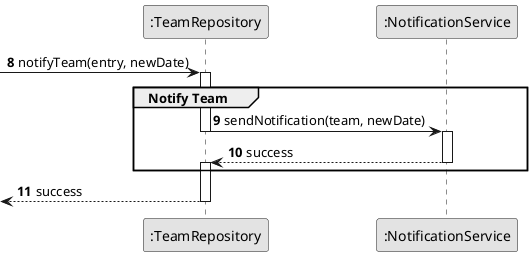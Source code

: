 @startuml
skinparam monochrome true
skinparam packageStyle rectangle
skinparam shadowing false

participant ":TeamRepository" as TeamRepo
participant ":NotificationService" as NotificationService


autonumber 8
 -> TeamRepo : notifyTeam(entry, newDate)

activate TeamRepo
    group Notify Team

    TeamRepo -> NotificationService : sendNotification(team, newDate)
    deactivate TeamRepo
    activate NotificationService

    NotificationService --> TeamRepo : success
    deactivate NotificationService
    activate TeamRepo

    end

 <-- TeamRepo: success
deactivate TeamRepo


@enduml